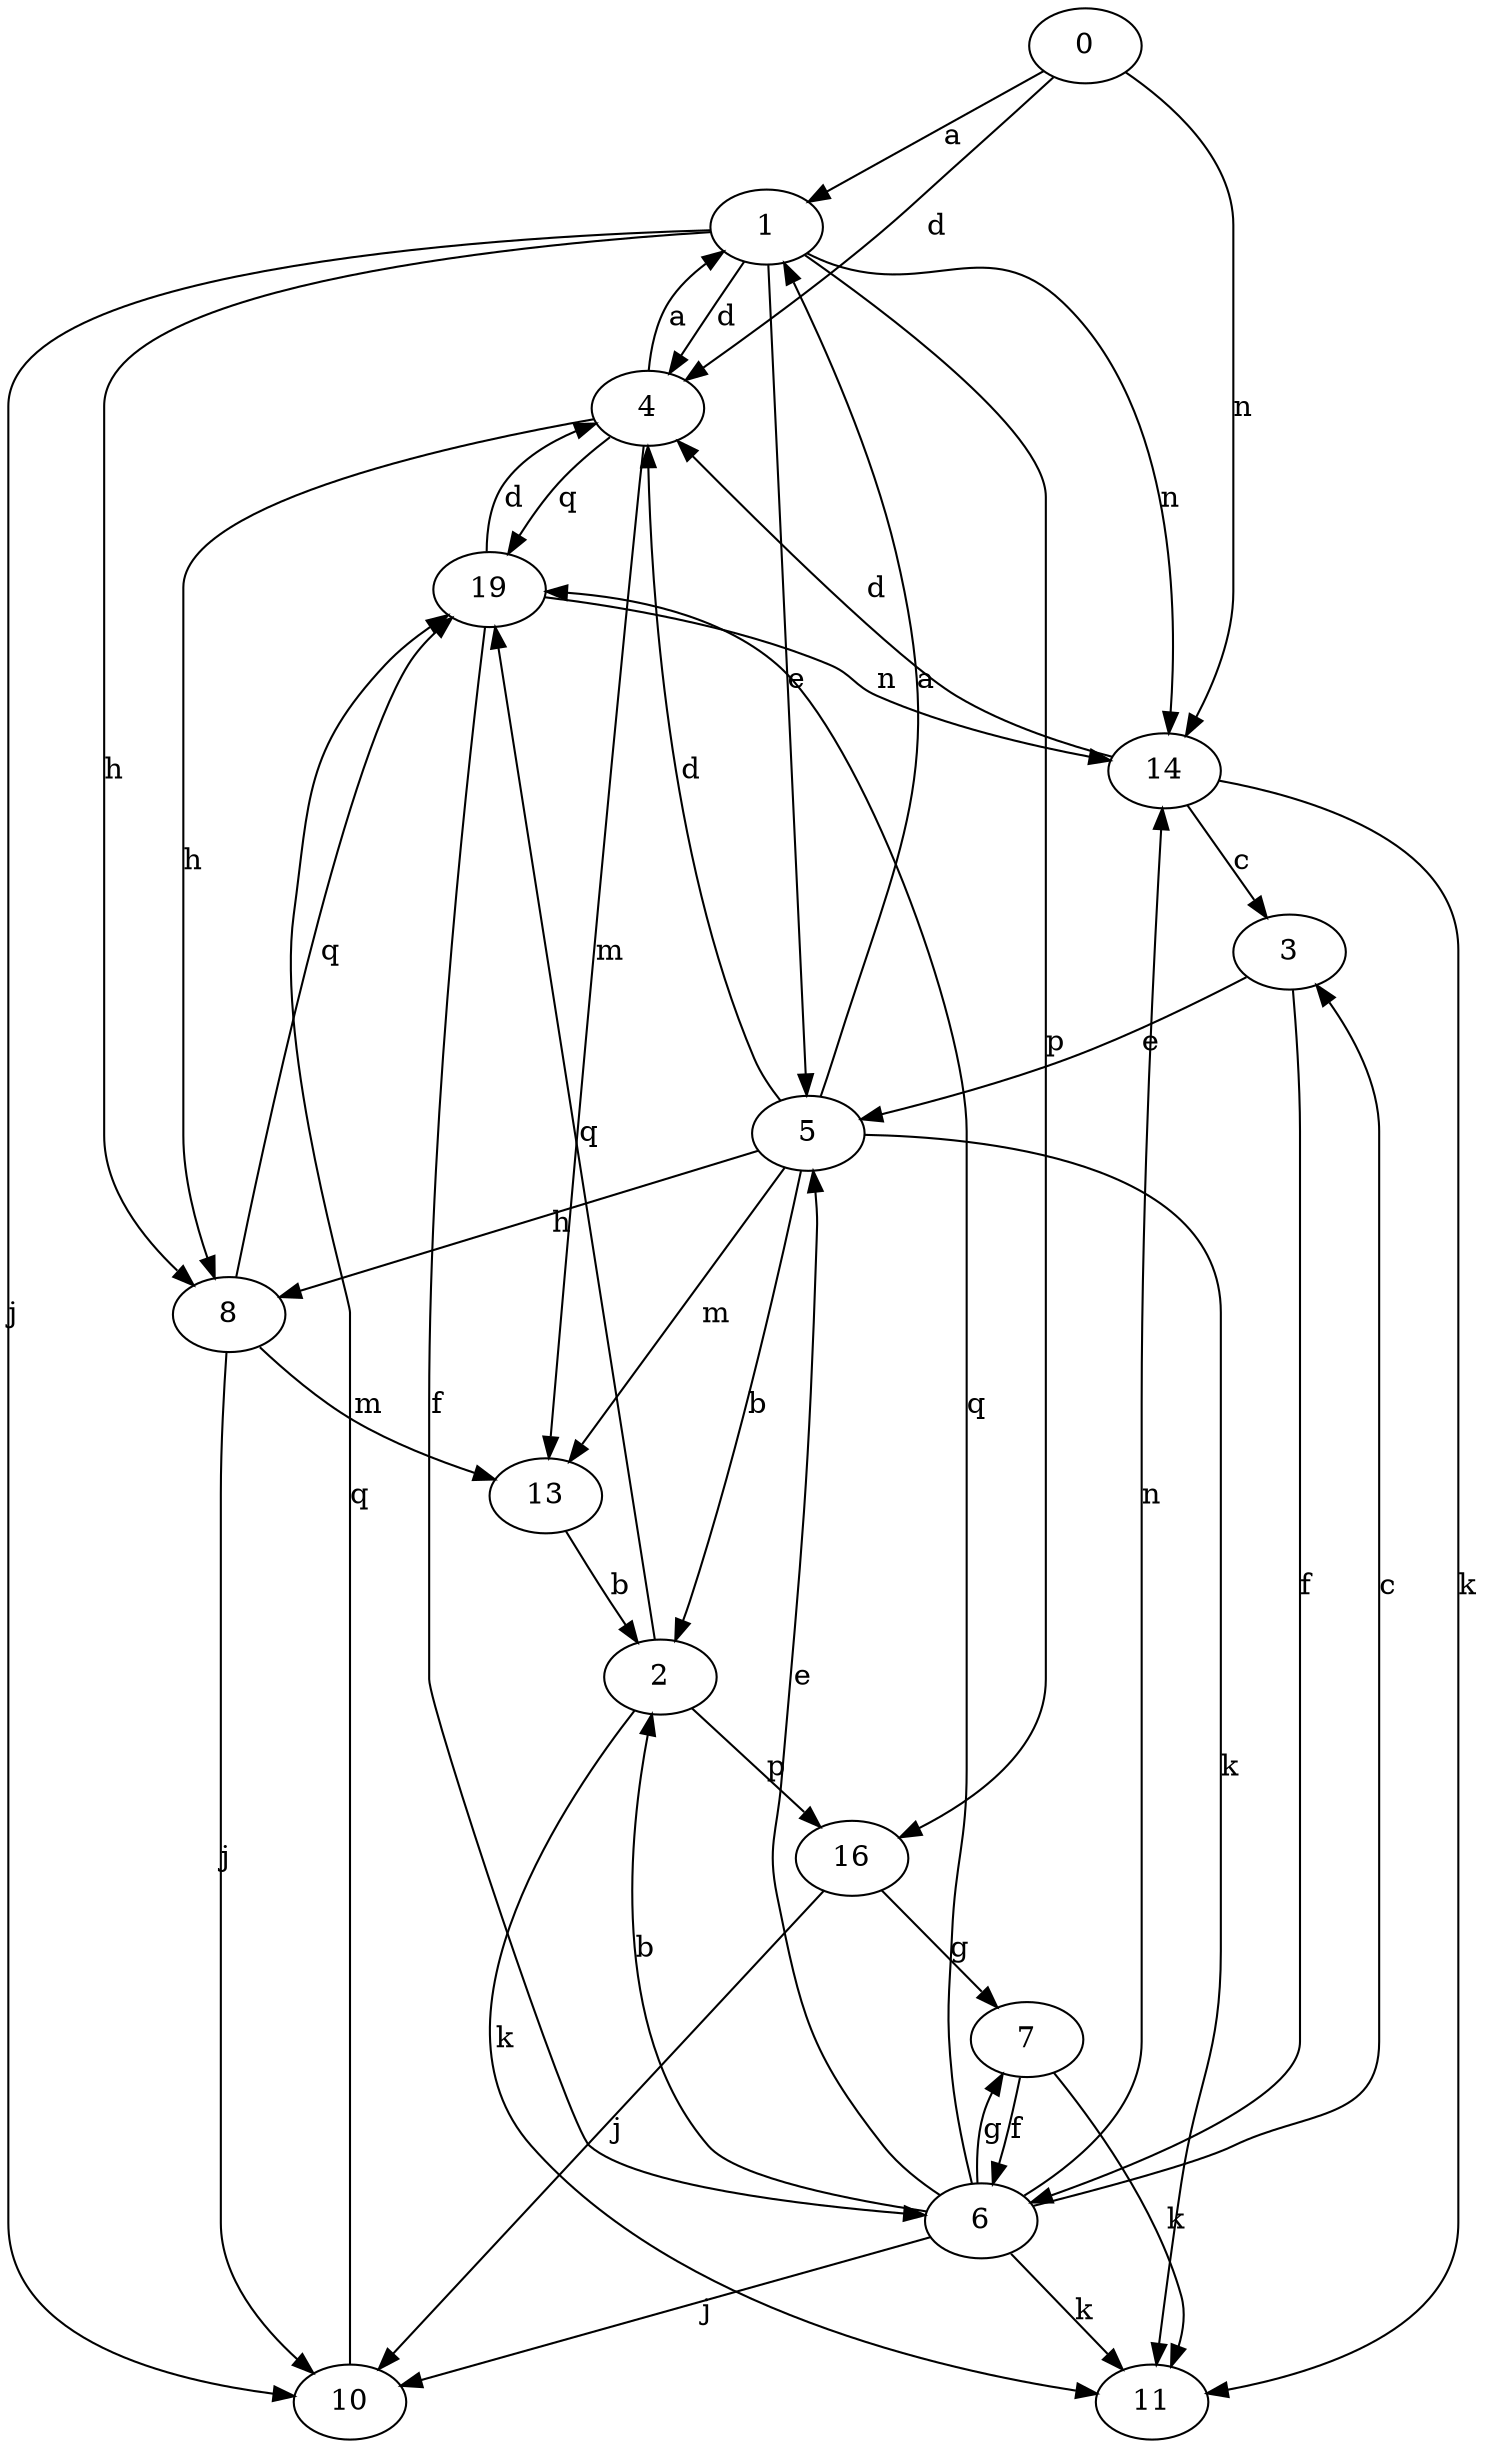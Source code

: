strict digraph  {
1;
2;
3;
4;
0;
5;
6;
7;
8;
10;
11;
13;
14;
16;
19;
1 -> 4  [label=d];
1 -> 5  [label=e];
1 -> 8  [label=h];
1 -> 10  [label=j];
1 -> 14  [label=n];
1 -> 16  [label=p];
2 -> 11  [label=k];
2 -> 16  [label=p];
2 -> 19  [label=q];
3 -> 5  [label=e];
3 -> 6  [label=f];
4 -> 1  [label=a];
4 -> 8  [label=h];
4 -> 13  [label=m];
4 -> 19  [label=q];
0 -> 1  [label=a];
0 -> 4  [label=d];
0 -> 14  [label=n];
5 -> 1  [label=a];
5 -> 2  [label=b];
5 -> 4  [label=d];
5 -> 8  [label=h];
5 -> 11  [label=k];
5 -> 13  [label=m];
6 -> 2  [label=b];
6 -> 3  [label=c];
6 -> 5  [label=e];
6 -> 7  [label=g];
6 -> 10  [label=j];
6 -> 11  [label=k];
6 -> 14  [label=n];
6 -> 19  [label=q];
7 -> 6  [label=f];
7 -> 11  [label=k];
8 -> 10  [label=j];
8 -> 13  [label=m];
8 -> 19  [label=q];
10 -> 19  [label=q];
13 -> 2  [label=b];
14 -> 3  [label=c];
14 -> 4  [label=d];
14 -> 11  [label=k];
16 -> 7  [label=g];
16 -> 10  [label=j];
19 -> 4  [label=d];
19 -> 6  [label=f];
19 -> 14  [label=n];
}
